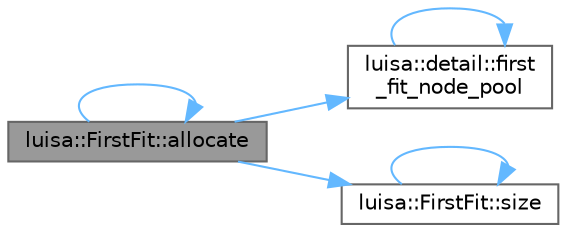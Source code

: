 digraph "luisa::FirstFit::allocate"
{
 // LATEX_PDF_SIZE
  bgcolor="transparent";
  edge [fontname=Helvetica,fontsize=10,labelfontname=Helvetica,labelfontsize=10];
  node [fontname=Helvetica,fontsize=10,shape=box,height=0.2,width=0.4];
  rankdir="LR";
  Node1 [id="Node000001",label="luisa::FirstFit::allocate",height=0.2,width=0.4,color="gray40", fillcolor="grey60", style="filled", fontcolor="black",tooltip=" "];
  Node1 -> Node1 [id="edge6_Node000001_Node000001",color="steelblue1",style="solid",tooltip=" "];
  Node1 -> Node2 [id="edge7_Node000001_Node000002",color="steelblue1",style="solid",tooltip=" "];
  Node2 [id="Node000002",label="luisa::detail::first\l_fit_node_pool",height=0.2,width=0.4,color="grey40", fillcolor="white", style="filled",URL="$namespaceluisa_1_1detail.html#a099887347f6c5136844f3c4bb225cfcd",tooltip=" "];
  Node2 -> Node2 [id="edge8_Node000002_Node000002",color="steelblue1",style="solid",tooltip=" "];
  Node1 -> Node3 [id="edge9_Node000001_Node000003",color="steelblue1",style="solid",tooltip=" "];
  Node3 [id="Node000003",label="luisa::FirstFit::size",height=0.2,width=0.4,color="grey40", fillcolor="white", style="filled",URL="$classluisa_1_1_first_fit.html#a467edf72a6ec0f8f0c118416a7a0acb2",tooltip=" "];
  Node3 -> Node3 [id="edge10_Node000003_Node000003",color="steelblue1",style="solid",tooltip=" "];
}
